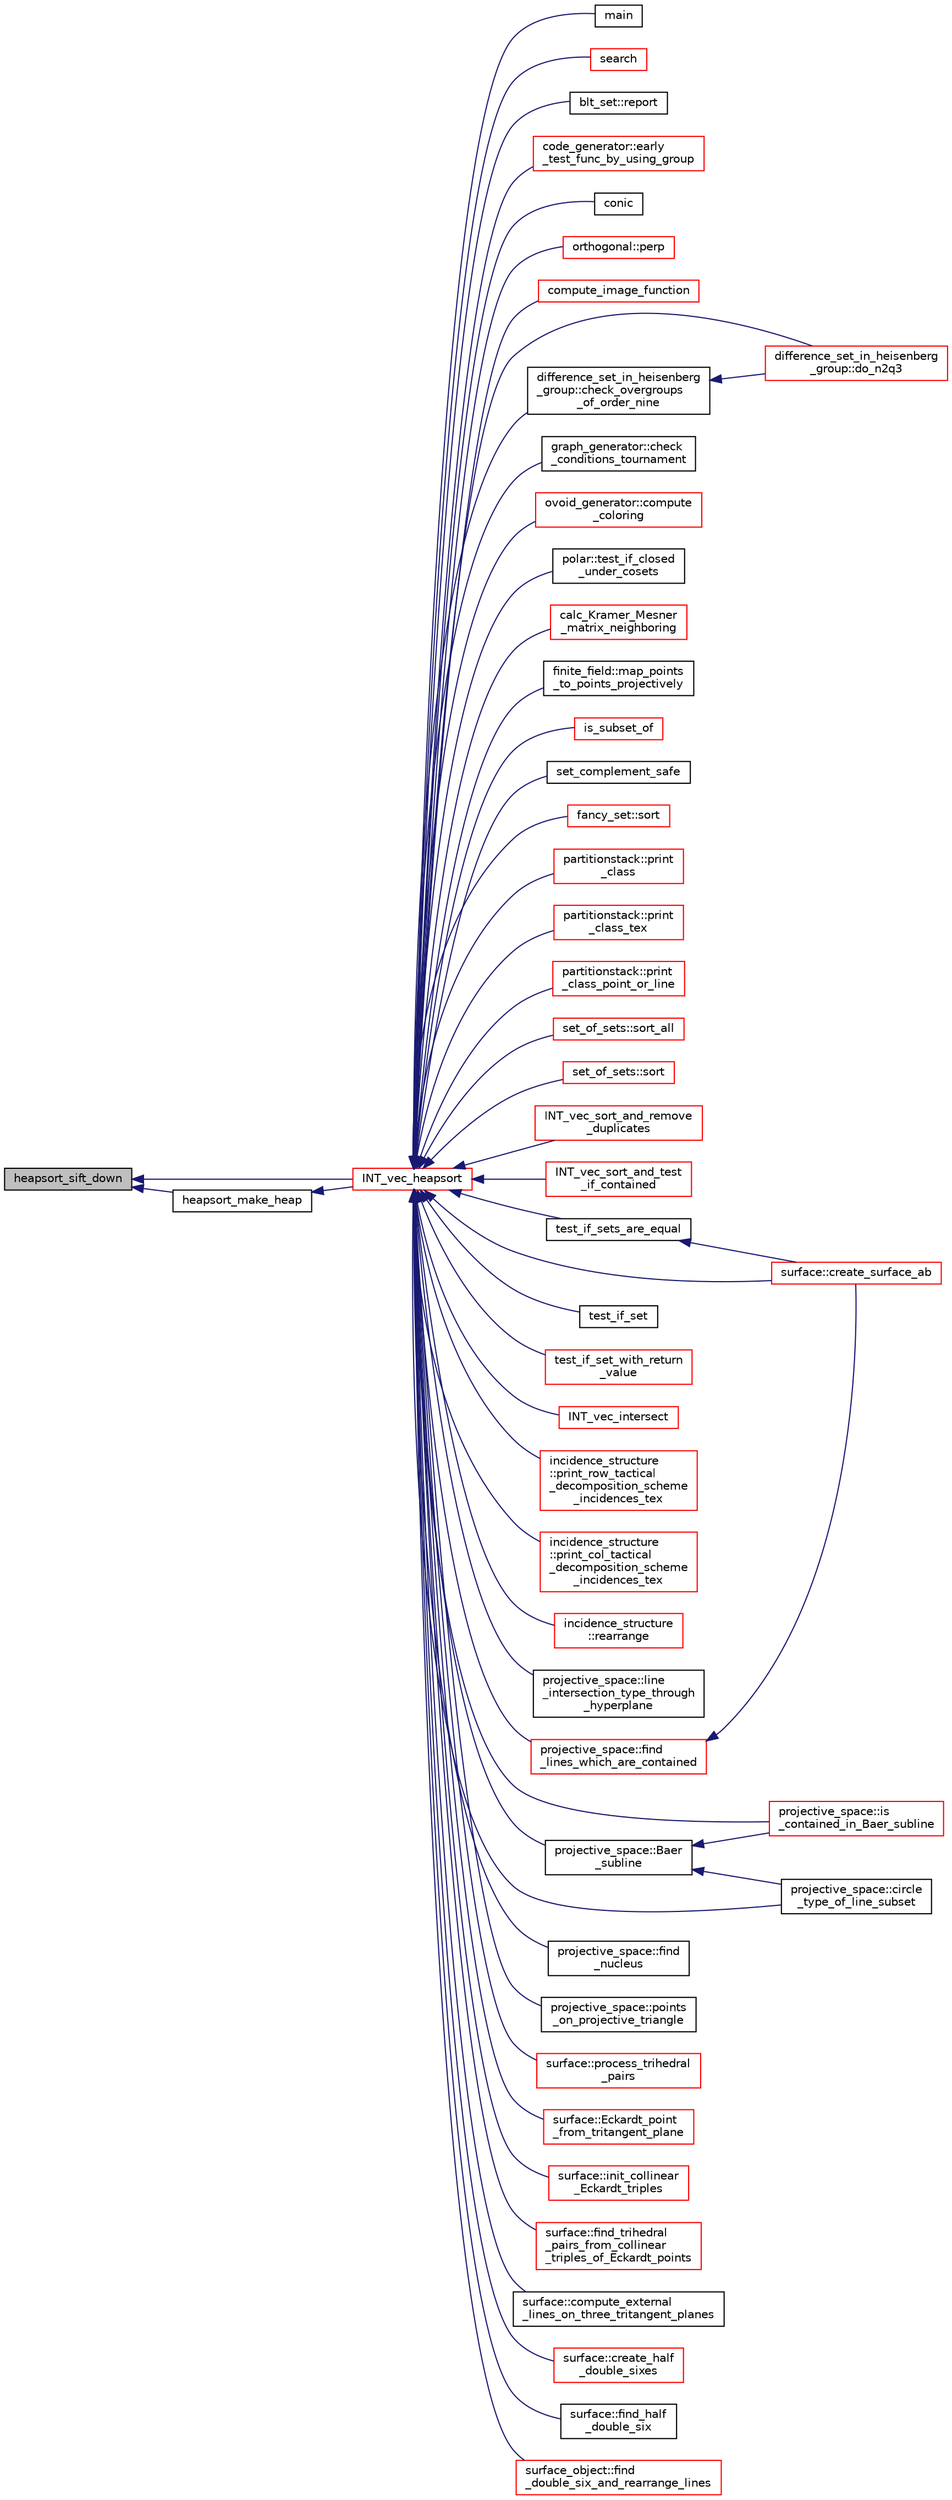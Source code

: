 digraph "heapsort_sift_down"
{
  edge [fontname="Helvetica",fontsize="10",labelfontname="Helvetica",labelfontsize="10"];
  node [fontname="Helvetica",fontsize="10",shape=record];
  rankdir="LR";
  Node1541 [label="heapsort_sift_down",height=0.2,width=0.4,color="black", fillcolor="grey75", style="filled", fontcolor="black"];
  Node1541 -> Node1542 [dir="back",color="midnightblue",fontsize="10",style="solid",fontname="Helvetica"];
  Node1542 [label="INT_vec_heapsort",height=0.2,width=0.4,color="red", fillcolor="white", style="filled",URL="$d4/dd7/sorting_8_c.html#a3590ad9987f801fbfc94634300182f39"];
  Node1542 -> Node1543 [dir="back",color="midnightblue",fontsize="10",style="solid",fontname="Helvetica"];
  Node1543 [label="main",height=0.2,width=0.4,color="black", fillcolor="white", style="filled",URL="$d5/d9e/arcs__orderly_8_c.html#a3c04138a5bfe5d72780bb7e82a18e627"];
  Node1542 -> Node1544 [dir="back",color="midnightblue",fontsize="10",style="solid",fontname="Helvetica"];
  Node1544 [label="search",height=0.2,width=0.4,color="red", fillcolor="white", style="filled",URL="$d2/dd6/k__arc__lifting_8_c.html#a732ccfe2d9eb7b0def86d4f1af46bd1c"];
  Node1542 -> Node1548 [dir="back",color="midnightblue",fontsize="10",style="solid",fontname="Helvetica"];
  Node1548 [label="blt_set::report",height=0.2,width=0.4,color="black", fillcolor="white", style="filled",URL="$d1/d3d/classblt__set.html#a6b19f88bd2b92ebfba7e7c362eb9065c"];
  Node1542 -> Node1549 [dir="back",color="midnightblue",fontsize="10",style="solid",fontname="Helvetica"];
  Node1549 [label="code_generator::early\l_test_func_by_using_group",height=0.2,width=0.4,color="red", fillcolor="white", style="filled",URL="$db/d37/classcode__generator.html#a96a6170f5b9a905203ae4d8717750854"];
  Node1542 -> Node1553 [dir="back",color="midnightblue",fontsize="10",style="solid",fontname="Helvetica"];
  Node1553 [label="conic",height=0.2,width=0.4,color="black", fillcolor="white", style="filled",URL="$d4/de8/conic_8_c.html#a96def9474b981a9d5831a9b48d85d652"];
  Node1542 -> Node1554 [dir="back",color="midnightblue",fontsize="10",style="solid",fontname="Helvetica"];
  Node1554 [label="orthogonal::perp",height=0.2,width=0.4,color="red", fillcolor="white", style="filled",URL="$d7/daa/classorthogonal.html#ae80e0fa8d1e8caddb9afbb466e3d3189"];
  Node1542 -> Node1585 [dir="back",color="midnightblue",fontsize="10",style="solid",fontname="Helvetica"];
  Node1585 [label="compute_image_function",height=0.2,width=0.4,color="red", fillcolor="white", style="filled",URL="$dc/d77/pentomino__5x5_8_c.html#aaefa22897e89567d877f6b1316586a5a"];
  Node1542 -> Node1587 [dir="back",color="midnightblue",fontsize="10",style="solid",fontname="Helvetica"];
  Node1587 [label="difference_set_in_heisenberg\l_group::do_n2q3",height=0.2,width=0.4,color="red", fillcolor="white", style="filled",URL="$de/d8a/classdifference__set__in__heisenberg__group.html#aca82ff116dd5d17cfbb311e809b6d023"];
  Node1542 -> Node1590 [dir="back",color="midnightblue",fontsize="10",style="solid",fontname="Helvetica"];
  Node1590 [label="difference_set_in_heisenberg\l_group::check_overgroups\l_of_order_nine",height=0.2,width=0.4,color="black", fillcolor="white", style="filled",URL="$de/d8a/classdifference__set__in__heisenberg__group.html#af7075193cf272d5b63356e21ec1ab8a8"];
  Node1590 -> Node1587 [dir="back",color="midnightblue",fontsize="10",style="solid",fontname="Helvetica"];
  Node1542 -> Node1591 [dir="back",color="midnightblue",fontsize="10",style="solid",fontname="Helvetica"];
  Node1591 [label="graph_generator::check\l_conditions_tournament",height=0.2,width=0.4,color="black", fillcolor="white", style="filled",URL="$d9/d91/classgraph__generator.html#ab2d3a1fcd6641f5e9243b20cda46a65f"];
  Node1542 -> Node1592 [dir="back",color="midnightblue",fontsize="10",style="solid",fontname="Helvetica"];
  Node1592 [label="ovoid_generator::compute\l_coloring",height=0.2,width=0.4,color="red", fillcolor="white", style="filled",URL="$d3/daf/classovoid__generator.html#a08997f85461d9f83e4225e0214d5b105"];
  Node1542 -> Node1596 [dir="back",color="midnightblue",fontsize="10",style="solid",fontname="Helvetica"];
  Node1596 [label="polar::test_if_closed\l_under_cosets",height=0.2,width=0.4,color="black", fillcolor="white", style="filled",URL="$da/d1c/classpolar.html#ac138ccb36cf30d262a8d8eb55e74486f"];
  Node1542 -> Node1597 [dir="back",color="midnightblue",fontsize="10",style="solid",fontname="Helvetica"];
  Node1597 [label="calc_Kramer_Mesner\l_matrix_neighboring",height=0.2,width=0.4,color="red", fillcolor="white", style="filled",URL="$d3/dfb/discreta__global_8_c.html#a6b625d682466fc26907c21e23a378cf8"];
  Node1542 -> Node1600 [dir="back",color="midnightblue",fontsize="10",style="solid",fontname="Helvetica"];
  Node1600 [label="finite_field::map_points\l_to_points_projectively",height=0.2,width=0.4,color="black", fillcolor="white", style="filled",URL="$df/d5a/classfinite__field.html#a6ebf38250033b090baa12391d9a9cd98"];
  Node1542 -> Node1601 [dir="back",color="midnightblue",fontsize="10",style="solid",fontname="Helvetica"];
  Node1601 [label="is_subset_of",height=0.2,width=0.4,color="red", fillcolor="white", style="filled",URL="$d2/d23/combinatorics_8h.html#a347afaeb52b142b1fd696c20e75dde33"];
  Node1542 -> Node1603 [dir="back",color="midnightblue",fontsize="10",style="solid",fontname="Helvetica"];
  Node1603 [label="set_complement_safe",height=0.2,width=0.4,color="black", fillcolor="white", style="filled",URL="$d2/d23/combinatorics_8h.html#ab814908844b86b2ec6965c998f9b828d"];
  Node1542 -> Node1604 [dir="back",color="midnightblue",fontsize="10",style="solid",fontname="Helvetica"];
  Node1604 [label="fancy_set::sort",height=0.2,width=0.4,color="red", fillcolor="white", style="filled",URL="$d5/da4/classfancy__set.html#aa757da529107b6f0397cafada1423712"];
  Node1542 -> Node1608 [dir="back",color="midnightblue",fontsize="10",style="solid",fontname="Helvetica"];
  Node1608 [label="partitionstack::print\l_class",height=0.2,width=0.4,color="red", fillcolor="white", style="filled",URL="$d3/d87/classpartitionstack.html#a7dbde570bd374f43293acbcafb574e9a"];
  Node1542 -> Node1613 [dir="back",color="midnightblue",fontsize="10",style="solid",fontname="Helvetica"];
  Node1613 [label="partitionstack::print\l_class_tex",height=0.2,width=0.4,color="red", fillcolor="white", style="filled",URL="$d3/d87/classpartitionstack.html#addca7119abc7b13416ce0e50155ba2de"];
  Node1542 -> Node1615 [dir="back",color="midnightblue",fontsize="10",style="solid",fontname="Helvetica"];
  Node1615 [label="partitionstack::print\l_class_point_or_line",height=0.2,width=0.4,color="red", fillcolor="white", style="filled",URL="$d3/d87/classpartitionstack.html#adea8d0eebaf0b53a74f2fcdf1e63e31d"];
  Node1542 -> Node1637 [dir="back",color="midnightblue",fontsize="10",style="solid",fontname="Helvetica"];
  Node1637 [label="set_of_sets::sort_all",height=0.2,width=0.4,color="red", fillcolor="white", style="filled",URL="$da/dd6/classset__of__sets.html#ac8897050f1478c7cb9b15627acad7876"];
  Node1542 -> Node1638 [dir="back",color="midnightblue",fontsize="10",style="solid",fontname="Helvetica"];
  Node1638 [label="set_of_sets::sort",height=0.2,width=0.4,color="red", fillcolor="white", style="filled",URL="$da/dd6/classset__of__sets.html#a9636a136d5ac921d380cb27cf9cf277b"];
  Node1542 -> Node1641 [dir="back",color="midnightblue",fontsize="10",style="solid",fontname="Helvetica"];
  Node1641 [label="INT_vec_sort_and_remove\l_duplicates",height=0.2,width=0.4,color="red", fillcolor="white", style="filled",URL="$d4/dd7/sorting_8_c.html#a160a164cfbea821ced70043337e22d18"];
  Node1542 -> Node1646 [dir="back",color="midnightblue",fontsize="10",style="solid",fontname="Helvetica"];
  Node1646 [label="INT_vec_sort_and_test\l_if_contained",height=0.2,width=0.4,color="red", fillcolor="white", style="filled",URL="$d4/dd7/sorting_8_c.html#aa8b6dcb22480872d7cc0f7d2354026af"];
  Node1542 -> Node1654 [dir="back",color="midnightblue",fontsize="10",style="solid",fontname="Helvetica"];
  Node1654 [label="test_if_sets_are_equal",height=0.2,width=0.4,color="black", fillcolor="white", style="filled",URL="$d4/dd7/sorting_8_c.html#abd9436caf35fc01dd96cb8435459a20f"];
  Node1654 -> Node1625 [dir="back",color="midnightblue",fontsize="10",style="solid",fontname="Helvetica"];
  Node1625 [label="surface::create_surface_ab",height=0.2,width=0.4,color="red", fillcolor="white", style="filled",URL="$d5/d88/classsurface.html#a9e0834d9fd3ea14957df1944ac40c847"];
  Node1542 -> Node1655 [dir="back",color="midnightblue",fontsize="10",style="solid",fontname="Helvetica"];
  Node1655 [label="test_if_set",height=0.2,width=0.4,color="black", fillcolor="white", style="filled",URL="$d4/dd7/sorting_8_c.html#a1f79cdbca111fc3bd155123b0951ed46"];
  Node1542 -> Node1656 [dir="back",color="midnightblue",fontsize="10",style="solid",fontname="Helvetica"];
  Node1656 [label="test_if_set_with_return\l_value",height=0.2,width=0.4,color="red", fillcolor="white", style="filled",URL="$d4/dd7/sorting_8_c.html#ac8840ecabde4103e50ef1a7a8245d913"];
  Node1542 -> Node1689 [dir="back",color="midnightblue",fontsize="10",style="solid",fontname="Helvetica"];
  Node1689 [label="INT_vec_intersect",height=0.2,width=0.4,color="red", fillcolor="white", style="filled",URL="$d4/dd7/sorting_8_c.html#a19855973f5fb469b315f31e7e1402471"];
  Node1542 -> Node1701 [dir="back",color="midnightblue",fontsize="10",style="solid",fontname="Helvetica"];
  Node1701 [label="incidence_structure\l::print_row_tactical\l_decomposition_scheme\l_incidences_tex",height=0.2,width=0.4,color="red", fillcolor="white", style="filled",URL="$da/d8a/classincidence__structure.html#a23279d5c98b702de05171c245d5375fa"];
  Node1542 -> Node1704 [dir="back",color="midnightblue",fontsize="10",style="solid",fontname="Helvetica"];
  Node1704 [label="incidence_structure\l::print_col_tactical\l_decomposition_scheme\l_incidences_tex",height=0.2,width=0.4,color="red", fillcolor="white", style="filled",URL="$da/d8a/classincidence__structure.html#a56e24435baf9162d6c00080972b49b2c"];
  Node1542 -> Node1706 [dir="back",color="midnightblue",fontsize="10",style="solid",fontname="Helvetica"];
  Node1706 [label="incidence_structure\l::rearrange",height=0.2,width=0.4,color="red", fillcolor="white", style="filled",URL="$da/d8a/classincidence__structure.html#ad692ab2f42456aeee575311c2cdbbdf9"];
  Node1542 -> Node1711 [dir="back",color="midnightblue",fontsize="10",style="solid",fontname="Helvetica"];
  Node1711 [label="projective_space::line\l_intersection_type_through\l_hyperplane",height=0.2,width=0.4,color="black", fillcolor="white", style="filled",URL="$d2/d17/classprojective__space.html#abf3cf01a1bbb77cd0296b051d86c842a"];
  Node1542 -> Node1712 [dir="back",color="midnightblue",fontsize="10",style="solid",fontname="Helvetica"];
  Node1712 [label="projective_space::find\l_lines_which_are_contained",height=0.2,width=0.4,color="red", fillcolor="white", style="filled",URL="$d2/d17/classprojective__space.html#a4d8db4eb359b80d73170a82b9ebe47ae"];
  Node1712 -> Node1625 [dir="back",color="midnightblue",fontsize="10",style="solid",fontname="Helvetica"];
  Node1542 -> Node1714 [dir="back",color="midnightblue",fontsize="10",style="solid",fontname="Helvetica"];
  Node1714 [label="projective_space::Baer\l_subline",height=0.2,width=0.4,color="black", fillcolor="white", style="filled",URL="$d2/d17/classprojective__space.html#a7a49e87d5fede7d6264dccca3aa3b8fa"];
  Node1714 -> Node1715 [dir="back",color="midnightblue",fontsize="10",style="solid",fontname="Helvetica"];
  Node1715 [label="projective_space::is\l_contained_in_Baer_subline",height=0.2,width=0.4,color="red", fillcolor="white", style="filled",URL="$d2/d17/classprojective__space.html#a6730e59a3a7c1f50d671671c628144be"];
  Node1714 -> Node1716 [dir="back",color="midnightblue",fontsize="10",style="solid",fontname="Helvetica"];
  Node1716 [label="projective_space::circle\l_type_of_line_subset",height=0.2,width=0.4,color="black", fillcolor="white", style="filled",URL="$d2/d17/classprojective__space.html#ab736c4232b0839af699950c8933be60e"];
  Node1542 -> Node1715 [dir="back",color="midnightblue",fontsize="10",style="solid",fontname="Helvetica"];
  Node1542 -> Node1716 [dir="back",color="midnightblue",fontsize="10",style="solid",fontname="Helvetica"];
  Node1542 -> Node1717 [dir="back",color="midnightblue",fontsize="10",style="solid",fontname="Helvetica"];
  Node1717 [label="projective_space::find\l_nucleus",height=0.2,width=0.4,color="black", fillcolor="white", style="filled",URL="$d2/d17/classprojective__space.html#ab4caadd4ae0323c37cc2f26cfb1194cc"];
  Node1542 -> Node1718 [dir="back",color="midnightblue",fontsize="10",style="solid",fontname="Helvetica"];
  Node1718 [label="projective_space::points\l_on_projective_triangle",height=0.2,width=0.4,color="black", fillcolor="white", style="filled",URL="$d2/d17/classprojective__space.html#ab4a3f0b9d0329a4ff74ac5f69d4910b9"];
  Node1542 -> Node1625 [dir="back",color="midnightblue",fontsize="10",style="solid",fontname="Helvetica"];
  Node1542 -> Node1719 [dir="back",color="midnightblue",fontsize="10",style="solid",fontname="Helvetica"];
  Node1719 [label="surface::process_trihedral\l_pairs",height=0.2,width=0.4,color="red", fillcolor="white", style="filled",URL="$d5/d88/classsurface.html#a94cd90088cd556805d058d0a72c2f372"];
  Node1542 -> Node1721 [dir="back",color="midnightblue",fontsize="10",style="solid",fontname="Helvetica"];
  Node1721 [label="surface::Eckardt_point\l_from_tritangent_plane",height=0.2,width=0.4,color="red", fillcolor="white", style="filled",URL="$d5/d88/classsurface.html#a98178b6ac99b77aebc0d79a32d43df26"];
  Node1542 -> Node1724 [dir="back",color="midnightblue",fontsize="10",style="solid",fontname="Helvetica"];
  Node1724 [label="surface::init_collinear\l_Eckardt_triples",height=0.2,width=0.4,color="red", fillcolor="white", style="filled",URL="$d5/d88/classsurface.html#a7b53d7cad5ba4901e57cac31a364ac47"];
  Node1542 -> Node1725 [dir="back",color="midnightblue",fontsize="10",style="solid",fontname="Helvetica"];
  Node1725 [label="surface::find_trihedral\l_pairs_from_collinear\l_triples_of_Eckardt_points",height=0.2,width=0.4,color="red", fillcolor="white", style="filled",URL="$d5/d88/classsurface.html#ae321c6ed8608a8e87d579fe1f5689f35"];
  Node1542 -> Node1728 [dir="back",color="midnightblue",fontsize="10",style="solid",fontname="Helvetica"];
  Node1728 [label="surface::compute_external\l_lines_on_three_tritangent_planes",height=0.2,width=0.4,color="black", fillcolor="white", style="filled",URL="$d5/d88/classsurface.html#ac7678771ed61c488809ea26825484bed"];
  Node1542 -> Node1729 [dir="back",color="midnightblue",fontsize="10",style="solid",fontname="Helvetica"];
  Node1729 [label="surface::create_half\l_double_sixes",height=0.2,width=0.4,color="red", fillcolor="white", style="filled",URL="$d5/d88/classsurface.html#abd6272010fb4ce46c941bb3e99c38799"];
  Node1542 -> Node1730 [dir="back",color="midnightblue",fontsize="10",style="solid",fontname="Helvetica"];
  Node1730 [label="surface::find_half\l_double_six",height=0.2,width=0.4,color="black", fillcolor="white", style="filled",URL="$d5/d88/classsurface.html#a7d8a3f6d14e2cc5b5dac8cf8d14f6226"];
  Node1542 -> Node1570 [dir="back",color="midnightblue",fontsize="10",style="solid",fontname="Helvetica"];
  Node1570 [label="surface_object::find\l_double_six_and_rearrange_lines",height=0.2,width=0.4,color="red", fillcolor="white", style="filled",URL="$df/df8/classsurface__object.html#aa2fc4ff039e9f3a5ac29718e29b6b90c"];
  Node1541 -> Node2046 [dir="back",color="midnightblue",fontsize="10",style="solid",fontname="Helvetica"];
  Node2046 [label="heapsort_make_heap",height=0.2,width=0.4,color="black", fillcolor="white", style="filled",URL="$d4/dd7/sorting_8_c.html#a42f24453d7d77eeb1338ebd1a13cfdbb"];
  Node2046 -> Node1542 [dir="back",color="midnightblue",fontsize="10",style="solid",fontname="Helvetica"];
}
